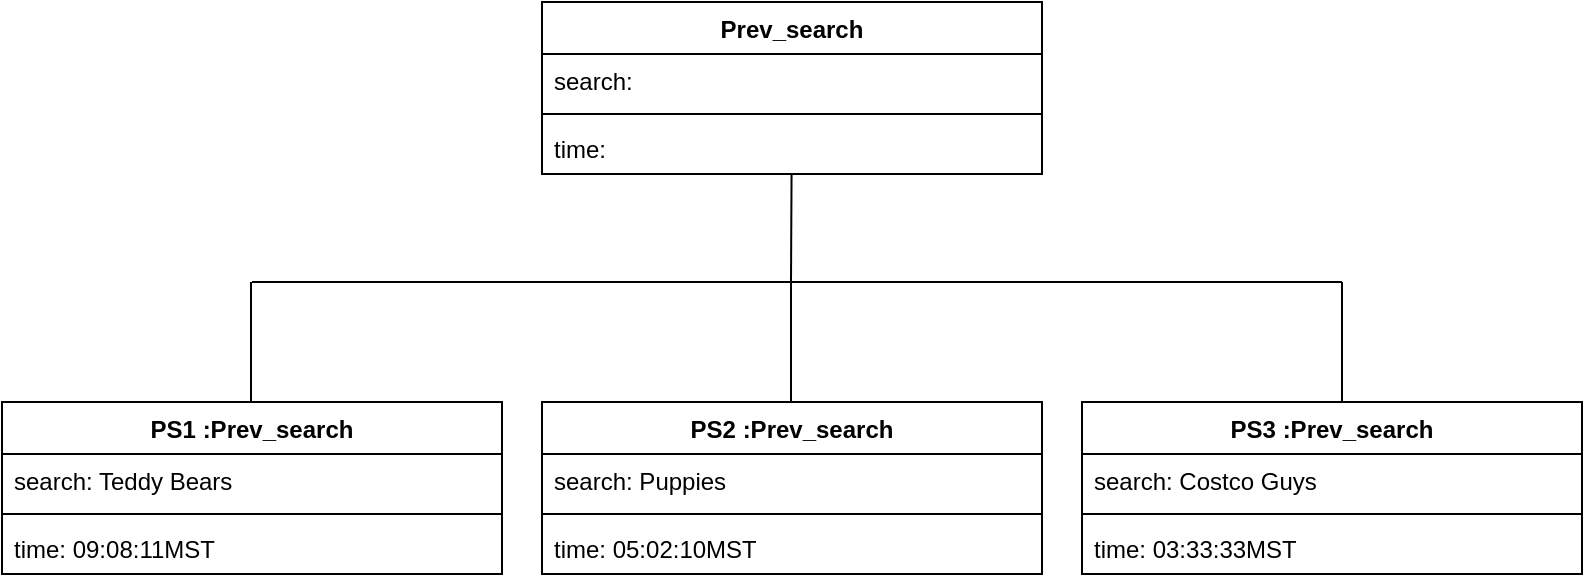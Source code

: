 <mxfile version="24.7.17">
  <diagram name="Page-1" id="DP10blNPT0CfHE9nwhR7">
    <mxGraphModel dx="1434" dy="746" grid="1" gridSize="10" guides="1" tooltips="1" connect="1" arrows="1" fold="1" page="1" pageScale="1" pageWidth="850" pageHeight="1100" math="0" shadow="0">
      <root>
        <mxCell id="0" />
        <mxCell id="1" parent="0" />
        <mxCell id="ejz2VjBQasTlU14fvcMl-1" value="Prev_search" style="swimlane;fontStyle=1;align=center;verticalAlign=top;childLayout=stackLayout;horizontal=1;startSize=26;horizontalStack=0;resizeParent=1;resizeParentMax=0;resizeLast=0;collapsible=1;marginBottom=0;whiteSpace=wrap;html=1;" vertex="1" parent="1">
          <mxGeometry x="280" y="280" width="250" height="86" as="geometry" />
        </mxCell>
        <mxCell id="ejz2VjBQasTlU14fvcMl-2" value="search:&amp;nbsp;" style="text;strokeColor=none;fillColor=none;align=left;verticalAlign=top;spacingLeft=4;spacingRight=4;overflow=hidden;rotatable=0;points=[[0,0.5],[1,0.5]];portConstraint=eastwest;whiteSpace=wrap;html=1;" vertex="1" parent="ejz2VjBQasTlU14fvcMl-1">
          <mxGeometry y="26" width="250" height="26" as="geometry" />
        </mxCell>
        <mxCell id="ejz2VjBQasTlU14fvcMl-3" value="" style="line;strokeWidth=1;fillColor=none;align=left;verticalAlign=middle;spacingTop=-1;spacingLeft=3;spacingRight=3;rotatable=0;labelPosition=right;points=[];portConstraint=eastwest;strokeColor=inherit;" vertex="1" parent="ejz2VjBQasTlU14fvcMl-1">
          <mxGeometry y="52" width="250" height="8" as="geometry" />
        </mxCell>
        <mxCell id="ejz2VjBQasTlU14fvcMl-4" value="time:&amp;nbsp;" style="text;strokeColor=none;fillColor=none;align=left;verticalAlign=top;spacingLeft=4;spacingRight=4;overflow=hidden;rotatable=0;points=[[0,0.5],[1,0.5]];portConstraint=eastwest;whiteSpace=wrap;html=1;" vertex="1" parent="ejz2VjBQasTlU14fvcMl-1">
          <mxGeometry y="60" width="250" height="26" as="geometry" />
        </mxCell>
        <mxCell id="ejz2VjBQasTlU14fvcMl-5" value="PS1 :Prev_search" style="swimlane;fontStyle=1;align=center;verticalAlign=top;childLayout=stackLayout;horizontal=1;startSize=26;horizontalStack=0;resizeParent=1;resizeParentMax=0;resizeLast=0;collapsible=1;marginBottom=0;whiteSpace=wrap;html=1;" vertex="1" parent="1">
          <mxGeometry x="10" y="480" width="250" height="86" as="geometry" />
        </mxCell>
        <mxCell id="ejz2VjBQasTlU14fvcMl-6" value="search: Teddy Bears" style="text;strokeColor=none;fillColor=none;align=left;verticalAlign=top;spacingLeft=4;spacingRight=4;overflow=hidden;rotatable=0;points=[[0,0.5],[1,0.5]];portConstraint=eastwest;whiteSpace=wrap;html=1;" vertex="1" parent="ejz2VjBQasTlU14fvcMl-5">
          <mxGeometry y="26" width="250" height="26" as="geometry" />
        </mxCell>
        <mxCell id="ejz2VjBQasTlU14fvcMl-7" value="" style="line;strokeWidth=1;fillColor=none;align=left;verticalAlign=middle;spacingTop=-1;spacingLeft=3;spacingRight=3;rotatable=0;labelPosition=right;points=[];portConstraint=eastwest;strokeColor=inherit;" vertex="1" parent="ejz2VjBQasTlU14fvcMl-5">
          <mxGeometry y="52" width="250" height="8" as="geometry" />
        </mxCell>
        <mxCell id="ejz2VjBQasTlU14fvcMl-8" value="time: 09:08:11MST" style="text;strokeColor=none;fillColor=none;align=left;verticalAlign=top;spacingLeft=4;spacingRight=4;overflow=hidden;rotatable=0;points=[[0,0.5],[1,0.5]];portConstraint=eastwest;whiteSpace=wrap;html=1;" vertex="1" parent="ejz2VjBQasTlU14fvcMl-5">
          <mxGeometry y="60" width="250" height="26" as="geometry" />
        </mxCell>
        <mxCell id="ejz2VjBQasTlU14fvcMl-9" value="PS2 :Prev_search" style="swimlane;fontStyle=1;align=center;verticalAlign=top;childLayout=stackLayout;horizontal=1;startSize=26;horizontalStack=0;resizeParent=1;resizeParentMax=0;resizeLast=0;collapsible=1;marginBottom=0;whiteSpace=wrap;html=1;" vertex="1" parent="1">
          <mxGeometry x="280" y="480" width="250" height="86" as="geometry" />
        </mxCell>
        <mxCell id="ejz2VjBQasTlU14fvcMl-10" value="search: Puppies" style="text;strokeColor=none;fillColor=none;align=left;verticalAlign=top;spacingLeft=4;spacingRight=4;overflow=hidden;rotatable=0;points=[[0,0.5],[1,0.5]];portConstraint=eastwest;whiteSpace=wrap;html=1;" vertex="1" parent="ejz2VjBQasTlU14fvcMl-9">
          <mxGeometry y="26" width="250" height="26" as="geometry" />
        </mxCell>
        <mxCell id="ejz2VjBQasTlU14fvcMl-11" value="" style="line;strokeWidth=1;fillColor=none;align=left;verticalAlign=middle;spacingTop=-1;spacingLeft=3;spacingRight=3;rotatable=0;labelPosition=right;points=[];portConstraint=eastwest;strokeColor=inherit;" vertex="1" parent="ejz2VjBQasTlU14fvcMl-9">
          <mxGeometry y="52" width="250" height="8" as="geometry" />
        </mxCell>
        <mxCell id="ejz2VjBQasTlU14fvcMl-12" value="time: 05:02:10MST" style="text;strokeColor=none;fillColor=none;align=left;verticalAlign=top;spacingLeft=4;spacingRight=4;overflow=hidden;rotatable=0;points=[[0,0.5],[1,0.5]];portConstraint=eastwest;whiteSpace=wrap;html=1;" vertex="1" parent="ejz2VjBQasTlU14fvcMl-9">
          <mxGeometry y="60" width="250" height="26" as="geometry" />
        </mxCell>
        <mxCell id="ejz2VjBQasTlU14fvcMl-13" value="PS3 :Prev_search" style="swimlane;fontStyle=1;align=center;verticalAlign=top;childLayout=stackLayout;horizontal=1;startSize=26;horizontalStack=0;resizeParent=1;resizeParentMax=0;resizeLast=0;collapsible=1;marginBottom=0;whiteSpace=wrap;html=1;" vertex="1" parent="1">
          <mxGeometry x="550" y="480" width="250" height="86" as="geometry" />
        </mxCell>
        <mxCell id="ejz2VjBQasTlU14fvcMl-14" value="search: Costco Guys" style="text;strokeColor=none;fillColor=none;align=left;verticalAlign=top;spacingLeft=4;spacingRight=4;overflow=hidden;rotatable=0;points=[[0,0.5],[1,0.5]];portConstraint=eastwest;whiteSpace=wrap;html=1;" vertex="1" parent="ejz2VjBQasTlU14fvcMl-13">
          <mxGeometry y="26" width="250" height="26" as="geometry" />
        </mxCell>
        <mxCell id="ejz2VjBQasTlU14fvcMl-15" value="" style="line;strokeWidth=1;fillColor=none;align=left;verticalAlign=middle;spacingTop=-1;spacingLeft=3;spacingRight=3;rotatable=0;labelPosition=right;points=[];portConstraint=eastwest;strokeColor=inherit;" vertex="1" parent="ejz2VjBQasTlU14fvcMl-13">
          <mxGeometry y="52" width="250" height="8" as="geometry" />
        </mxCell>
        <mxCell id="ejz2VjBQasTlU14fvcMl-16" value="time: 03:33:33MST" style="text;strokeColor=none;fillColor=none;align=left;verticalAlign=top;spacingLeft=4;spacingRight=4;overflow=hidden;rotatable=0;points=[[0,0.5],[1,0.5]];portConstraint=eastwest;whiteSpace=wrap;html=1;" vertex="1" parent="ejz2VjBQasTlU14fvcMl-13">
          <mxGeometry y="60" width="250" height="26" as="geometry" />
        </mxCell>
        <mxCell id="ejz2VjBQasTlU14fvcMl-17" value="" style="endArrow=none;html=1;rounded=0;" edge="1" parent="1">
          <mxGeometry width="50" height="50" relative="1" as="geometry">
            <mxPoint x="135" y="420" as="sourcePoint" />
            <mxPoint x="680" y="420" as="targetPoint" />
          </mxGeometry>
        </mxCell>
        <mxCell id="ejz2VjBQasTlU14fvcMl-19" value="" style="endArrow=none;html=1;rounded=0;" edge="1" parent="1">
          <mxGeometry width="50" height="50" relative="1" as="geometry">
            <mxPoint x="134.5" y="480" as="sourcePoint" />
            <mxPoint x="134.5" y="420" as="targetPoint" />
          </mxGeometry>
        </mxCell>
        <mxCell id="ejz2VjBQasTlU14fvcMl-20" value="" style="endArrow=none;html=1;rounded=0;" edge="1" parent="1">
          <mxGeometry width="50" height="50" relative="1" as="geometry">
            <mxPoint x="404.5" y="480" as="sourcePoint" />
            <mxPoint x="404.5" y="420" as="targetPoint" />
          </mxGeometry>
        </mxCell>
        <mxCell id="ejz2VjBQasTlU14fvcMl-21" value="" style="endArrow=none;html=1;rounded=0;" edge="1" parent="1">
          <mxGeometry width="50" height="50" relative="1" as="geometry">
            <mxPoint x="680" y="480" as="sourcePoint" />
            <mxPoint x="680" y="420" as="targetPoint" />
          </mxGeometry>
        </mxCell>
        <mxCell id="ejz2VjBQasTlU14fvcMl-22" value="" style="endArrow=none;html=1;rounded=0;" edge="1" parent="1" target="ejz2VjBQasTlU14fvcMl-1">
          <mxGeometry width="50" height="50" relative="1" as="geometry">
            <mxPoint x="404.5" y="420" as="sourcePoint" />
            <mxPoint x="405" y="370" as="targetPoint" />
          </mxGeometry>
        </mxCell>
      </root>
    </mxGraphModel>
  </diagram>
</mxfile>
